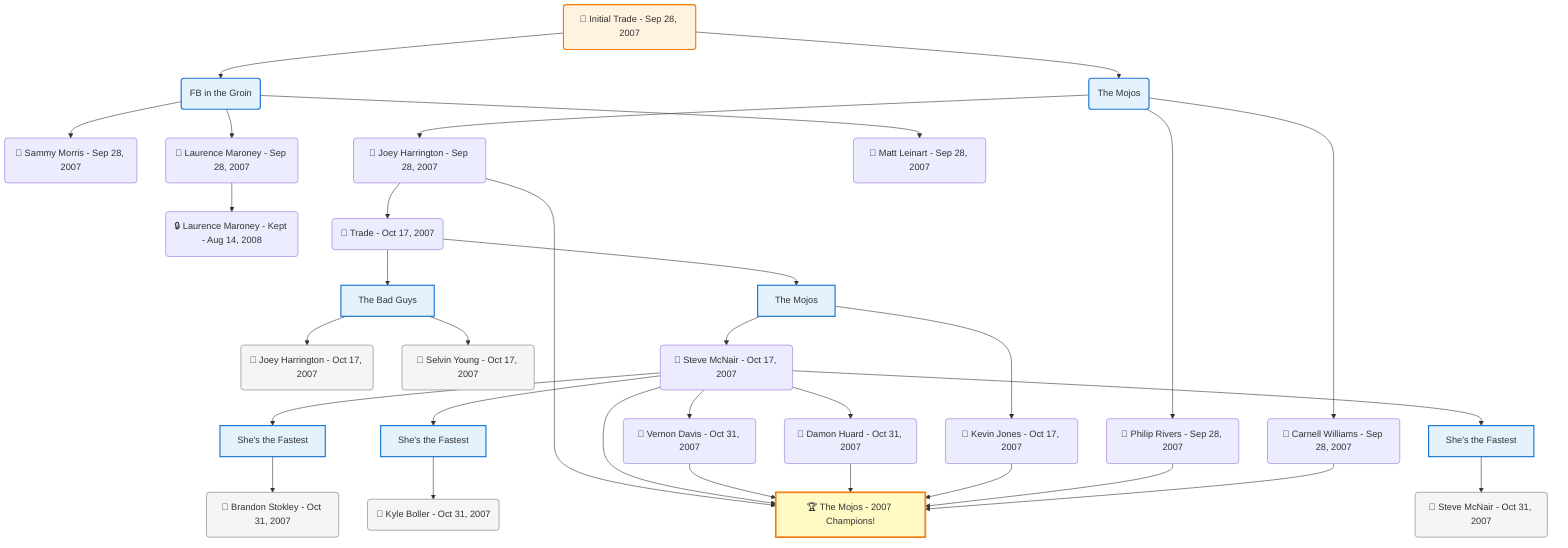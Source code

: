 flowchart TD

    TRADE_MAIN("🔄 Initial Trade - Sep 28, 2007")
    TEAM_1("FB in the Groin")
    TEAM_2("The Mojos")
    NODE_06f86122-bf1f-4706-aaef-0c0b15d6017c("🔄 Sammy Morris - Sep 28, 2007")
    NODE_ba4bebe6-7525-42fc-9fb1-330db6b9ab86("🔄 Laurence Maroney - Sep 28, 2007")
    NODE_59e4a406-ba59-4628-9e19-29466296b688("🔒 Laurence Maroney - Kept - Aug 14, 2008")
    NODE_63761cd1-1e59-4f5e-a974-7670e1a375fa("🔄 Joey Harrington - Sep 28, 2007")
    CHAMP_bbe2d0ad-54cf-4c22-be82-b2a5f262a157_2007["🏆 The Mojos - 2007 Champions!"]
    TRADE_1b4d0f11-1881-4e5e-a133-cbeb4ea102e1_3("🔄 Trade - Oct 17, 2007")
    TEAM_b2220d1a-ff75-4622-9757-09978901110f_4["The Bad Guys"]
    NODE_ff8a8e01-b8e6-4e95-953a-4f0ee95779c9("🔄 Joey Harrington - Oct 17, 2007")
    NODE_42c3e932-297a-4f55-89e0-effc9dcc9e8b("🔄 Selvin Young - Oct 17, 2007")
    TEAM_bbe2d0ad-54cf-4c22-be82-b2a5f262a157_5["The Mojos"]
    NODE_bd4b06ca-c724-49ee-8c36-0a63bff38398("🔄 Steve McNair - Oct 17, 2007")
    TEAM_4449259f-64af-44fd-9235-1facc0926234_6["She's the Fastest"]
    NODE_070d2e46-51f5-4628-9295-e6ecc3131ee8("🔄 Steve McNair - Oct 31, 2007")
    NODE_7165dcbf-64dd-4488-b1b1-878288808636("🔄 Vernon Davis - Oct 31, 2007")
    NODE_0a8e9daa-d9a2-4b0c-9264-bf8dc0c97146("🔄 Damon Huard - Oct 31, 2007")
    TEAM_4449259f-64af-44fd-9235-1facc0926234_7["She's the Fastest"]
    NODE_df7461d0-3e68-47bb-84de-df0c0665efe1("🔄 Kyle Boller - Oct 31, 2007")
    TEAM_4449259f-64af-44fd-9235-1facc0926234_8["She's the Fastest"]
    NODE_d059a32b-b08d-4c77-b82f-ec266b3bb976("🔄 Brandon Stokley - Oct 31, 2007")
    NODE_ebad2040-50a5-41d8-9aee-69d15f0422cf("🔄 Kevin Jones - Oct 17, 2007")
    NODE_baa6a48a-f671-47d9-9863-97fc4fa9d902("🔄 Philip Rivers - Sep 28, 2007")
    NODE_b39337ee-1e27-4cc3-8b51-f380cc26a556("🔄 Matt Leinart - Sep 28, 2007")
    NODE_05a4a76a-fc7f-4622-9dff-fa19140c5b42("🔄 Carnell Williams - Sep 28, 2007")

    TRADE_MAIN --> TEAM_1
    TRADE_MAIN --> TEAM_2
    TEAM_1 --> NODE_06f86122-bf1f-4706-aaef-0c0b15d6017c
    TEAM_1 --> NODE_ba4bebe6-7525-42fc-9fb1-330db6b9ab86
    NODE_ba4bebe6-7525-42fc-9fb1-330db6b9ab86 --> NODE_59e4a406-ba59-4628-9e19-29466296b688
    TEAM_2 --> NODE_63761cd1-1e59-4f5e-a974-7670e1a375fa
    NODE_63761cd1-1e59-4f5e-a974-7670e1a375fa --> CHAMP_bbe2d0ad-54cf-4c22-be82-b2a5f262a157_2007
    NODE_63761cd1-1e59-4f5e-a974-7670e1a375fa --> TRADE_1b4d0f11-1881-4e5e-a133-cbeb4ea102e1_3
    TRADE_1b4d0f11-1881-4e5e-a133-cbeb4ea102e1_3 --> TEAM_b2220d1a-ff75-4622-9757-09978901110f_4
    TEAM_b2220d1a-ff75-4622-9757-09978901110f_4 --> NODE_ff8a8e01-b8e6-4e95-953a-4f0ee95779c9
    TEAM_b2220d1a-ff75-4622-9757-09978901110f_4 --> NODE_42c3e932-297a-4f55-89e0-effc9dcc9e8b
    TRADE_1b4d0f11-1881-4e5e-a133-cbeb4ea102e1_3 --> TEAM_bbe2d0ad-54cf-4c22-be82-b2a5f262a157_5
    TEAM_bbe2d0ad-54cf-4c22-be82-b2a5f262a157_5 --> NODE_bd4b06ca-c724-49ee-8c36-0a63bff38398
    NODE_bd4b06ca-c724-49ee-8c36-0a63bff38398 --> CHAMP_bbe2d0ad-54cf-4c22-be82-b2a5f262a157_2007
    NODE_bd4b06ca-c724-49ee-8c36-0a63bff38398 --> TEAM_4449259f-64af-44fd-9235-1facc0926234_6
    TEAM_4449259f-64af-44fd-9235-1facc0926234_6 --> NODE_070d2e46-51f5-4628-9295-e6ecc3131ee8
    NODE_bd4b06ca-c724-49ee-8c36-0a63bff38398 --> NODE_7165dcbf-64dd-4488-b1b1-878288808636
    NODE_7165dcbf-64dd-4488-b1b1-878288808636 --> CHAMP_bbe2d0ad-54cf-4c22-be82-b2a5f262a157_2007
    NODE_bd4b06ca-c724-49ee-8c36-0a63bff38398 --> NODE_0a8e9daa-d9a2-4b0c-9264-bf8dc0c97146
    NODE_0a8e9daa-d9a2-4b0c-9264-bf8dc0c97146 --> CHAMP_bbe2d0ad-54cf-4c22-be82-b2a5f262a157_2007
    NODE_bd4b06ca-c724-49ee-8c36-0a63bff38398 --> TEAM_4449259f-64af-44fd-9235-1facc0926234_7
    TEAM_4449259f-64af-44fd-9235-1facc0926234_7 --> NODE_df7461d0-3e68-47bb-84de-df0c0665efe1
    NODE_bd4b06ca-c724-49ee-8c36-0a63bff38398 --> TEAM_4449259f-64af-44fd-9235-1facc0926234_8
    TEAM_4449259f-64af-44fd-9235-1facc0926234_8 --> NODE_d059a32b-b08d-4c77-b82f-ec266b3bb976
    TEAM_bbe2d0ad-54cf-4c22-be82-b2a5f262a157_5 --> NODE_ebad2040-50a5-41d8-9aee-69d15f0422cf
    NODE_ebad2040-50a5-41d8-9aee-69d15f0422cf --> CHAMP_bbe2d0ad-54cf-4c22-be82-b2a5f262a157_2007
    TEAM_2 --> NODE_baa6a48a-f671-47d9-9863-97fc4fa9d902
    NODE_baa6a48a-f671-47d9-9863-97fc4fa9d902 --> CHAMP_bbe2d0ad-54cf-4c22-be82-b2a5f262a157_2007
    TEAM_1 --> NODE_b39337ee-1e27-4cc3-8b51-f380cc26a556
    TEAM_2 --> NODE_05a4a76a-fc7f-4622-9dff-fa19140c5b42
    NODE_05a4a76a-fc7f-4622-9dff-fa19140c5b42 --> CHAMP_bbe2d0ad-54cf-4c22-be82-b2a5f262a157_2007

    %% Node styling
    classDef teamNode fill:#e3f2fd,stroke:#1976d2,stroke-width:2px
    classDef tradeNode fill:#fff3e0,stroke:#f57c00,stroke-width:2px
    classDef playerNode fill:#f3e5f5,stroke:#7b1fa2,stroke-width:1px
    classDef nonRootPlayerNode fill:#f5f5f5,stroke:#757575,stroke-width:1px
    classDef endNode fill:#ffebee,stroke:#c62828,stroke-width:2px
    classDef waiverNode fill:#e8f5e8,stroke:#388e3c,stroke-width:2px
    classDef championshipNode fill:#fff9c4,stroke:#f57f17,stroke-width:3px

    class TEAM_1,TEAM_2,TEAM_b2220d1a-ff75-4622-9757-09978901110f_4,TEAM_bbe2d0ad-54cf-4c22-be82-b2a5f262a157_5,TEAM_4449259f-64af-44fd-9235-1facc0926234_6,TEAM_4449259f-64af-44fd-9235-1facc0926234_7,TEAM_4449259f-64af-44fd-9235-1facc0926234_8 teamNode
    class CHAMP_bbe2d0ad-54cf-4c22-be82-b2a5f262a157_2007 championshipNode
    class NODE_ff8a8e01-b8e6-4e95-953a-4f0ee95779c9,NODE_42c3e932-297a-4f55-89e0-effc9dcc9e8b,NODE_070d2e46-51f5-4628-9295-e6ecc3131ee8,NODE_df7461d0-3e68-47bb-84de-df0c0665efe1,NODE_d059a32b-b08d-4c77-b82f-ec266b3bb976 nonRootPlayerNode
    class TRADE_MAIN tradeNode